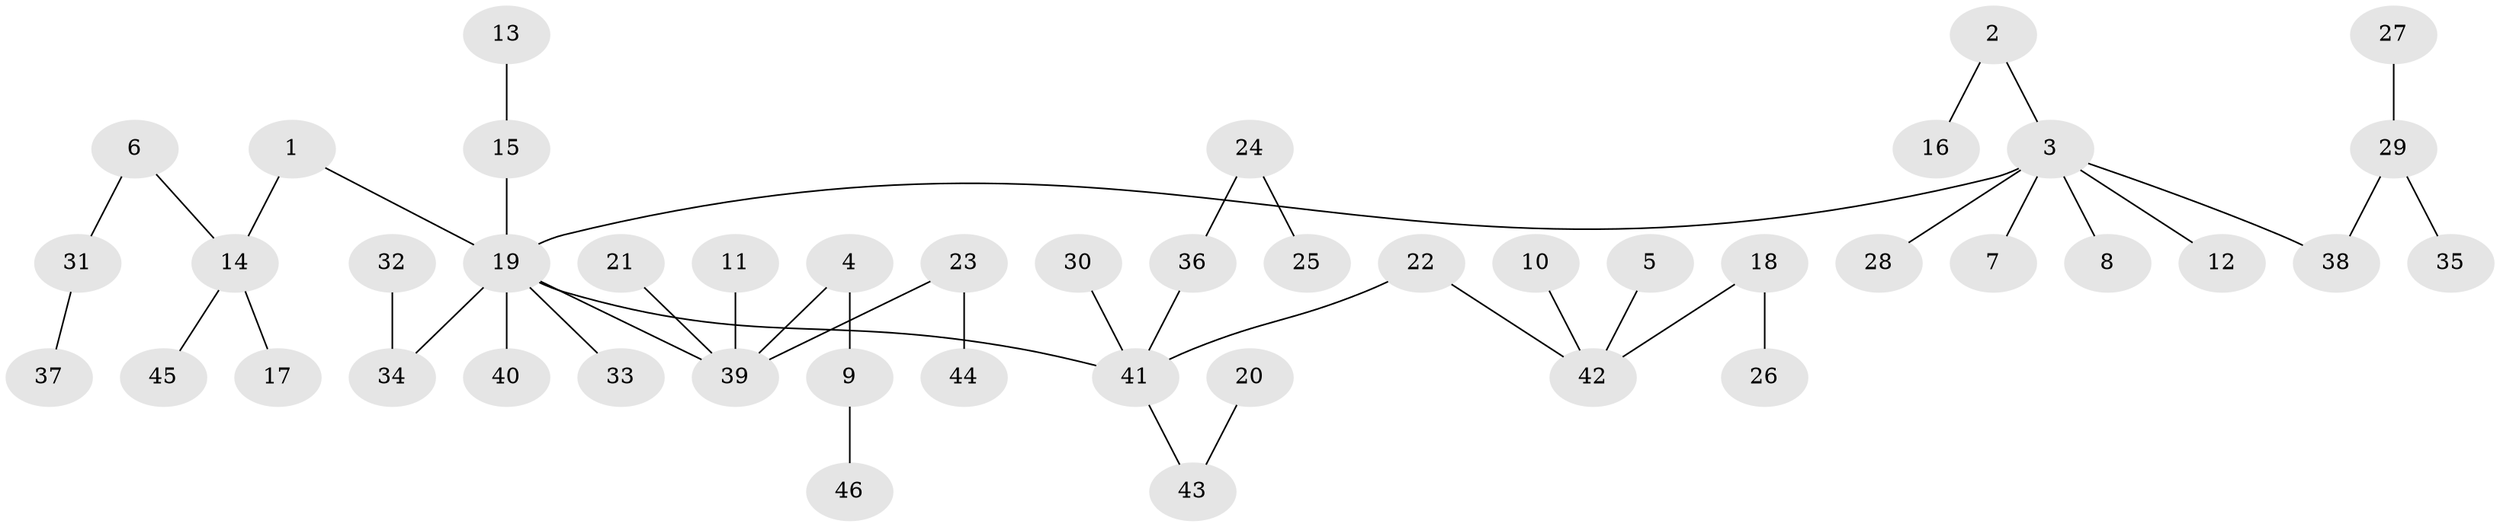 // original degree distribution, {3: 0.11956521739130435, 6: 0.03260869565217391, 8: 0.010869565217391304, 2: 0.33695652173913043, 4: 0.05434782608695652, 1: 0.44565217391304346}
// Generated by graph-tools (version 1.1) at 2025/50/03/09/25 03:50:18]
// undirected, 46 vertices, 45 edges
graph export_dot {
graph [start="1"]
  node [color=gray90,style=filled];
  1;
  2;
  3;
  4;
  5;
  6;
  7;
  8;
  9;
  10;
  11;
  12;
  13;
  14;
  15;
  16;
  17;
  18;
  19;
  20;
  21;
  22;
  23;
  24;
  25;
  26;
  27;
  28;
  29;
  30;
  31;
  32;
  33;
  34;
  35;
  36;
  37;
  38;
  39;
  40;
  41;
  42;
  43;
  44;
  45;
  46;
  1 -- 14 [weight=1.0];
  1 -- 19 [weight=1.0];
  2 -- 3 [weight=1.0];
  2 -- 16 [weight=1.0];
  3 -- 7 [weight=1.0];
  3 -- 8 [weight=1.0];
  3 -- 12 [weight=1.0];
  3 -- 19 [weight=1.0];
  3 -- 28 [weight=1.0];
  3 -- 38 [weight=1.0];
  4 -- 9 [weight=1.0];
  4 -- 39 [weight=1.0];
  5 -- 42 [weight=1.0];
  6 -- 14 [weight=1.0];
  6 -- 31 [weight=1.0];
  9 -- 46 [weight=1.0];
  10 -- 42 [weight=1.0];
  11 -- 39 [weight=1.0];
  13 -- 15 [weight=1.0];
  14 -- 17 [weight=1.0];
  14 -- 45 [weight=1.0];
  15 -- 19 [weight=1.0];
  18 -- 26 [weight=1.0];
  18 -- 42 [weight=1.0];
  19 -- 33 [weight=1.0];
  19 -- 34 [weight=1.0];
  19 -- 39 [weight=1.0];
  19 -- 40 [weight=1.0];
  19 -- 41 [weight=1.0];
  20 -- 43 [weight=1.0];
  21 -- 39 [weight=1.0];
  22 -- 41 [weight=1.0];
  22 -- 42 [weight=1.0];
  23 -- 39 [weight=1.0];
  23 -- 44 [weight=1.0];
  24 -- 25 [weight=1.0];
  24 -- 36 [weight=1.0];
  27 -- 29 [weight=1.0];
  29 -- 35 [weight=1.0];
  29 -- 38 [weight=1.0];
  30 -- 41 [weight=1.0];
  31 -- 37 [weight=1.0];
  32 -- 34 [weight=1.0];
  36 -- 41 [weight=1.0];
  41 -- 43 [weight=1.0];
}
